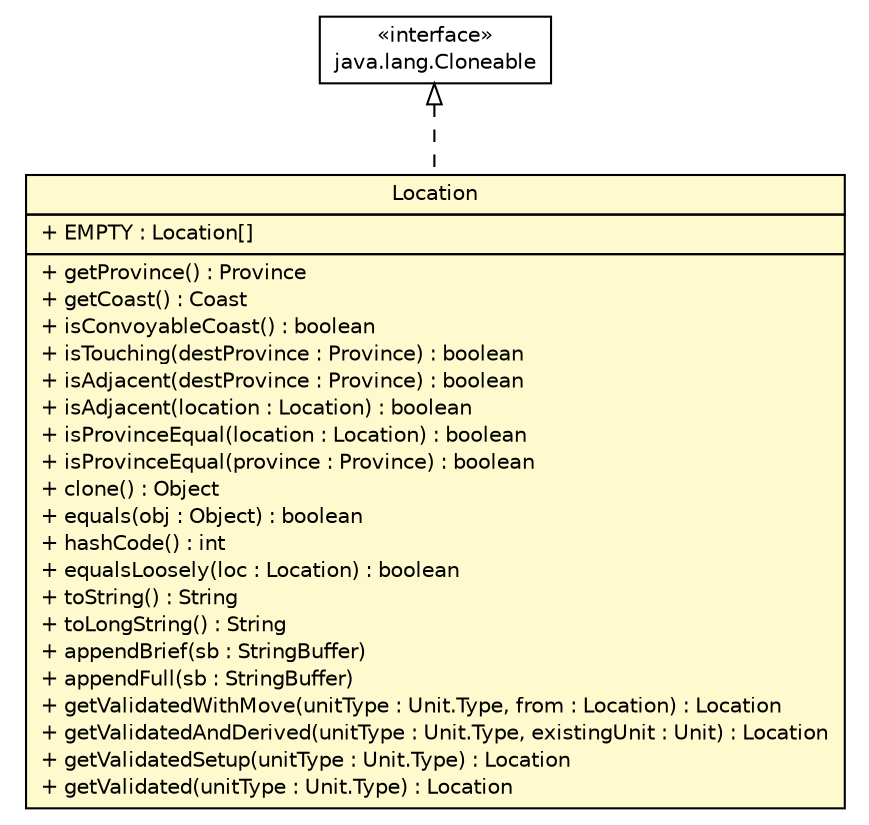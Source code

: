#!/usr/local/bin/dot
#
# Class diagram 
# Generated by UMLGraph version 5.2 (http://www.umlgraph.org/)
#

digraph G {
	edge [fontname="Helvetica",fontsize=10,labelfontname="Helvetica",labelfontsize=10];
	node [fontname="Helvetica",fontsize=10,shape=plaintext];
	nodesep=0.25;
	ranksep=0.5;
	// dip.world.Location
	c7055 [label=<<table title="dip.world.Location" border="0" cellborder="1" cellspacing="0" cellpadding="2" port="p" bgcolor="lemonChiffon" href="./Location.html">
		<tr><td><table border="0" cellspacing="0" cellpadding="1">
<tr><td align="center" balign="center"> Location </td></tr>
		</table></td></tr>
		<tr><td><table border="0" cellspacing="0" cellpadding="1">
<tr><td align="left" balign="left"> + EMPTY : Location[] </td></tr>
		</table></td></tr>
		<tr><td><table border="0" cellspacing="0" cellpadding="1">
<tr><td align="left" balign="left"> + getProvince() : Province </td></tr>
<tr><td align="left" balign="left"> + getCoast() : Coast </td></tr>
<tr><td align="left" balign="left"> + isConvoyableCoast() : boolean </td></tr>
<tr><td align="left" balign="left"> + isTouching(destProvince : Province) : boolean </td></tr>
<tr><td align="left" balign="left"> + isAdjacent(destProvince : Province) : boolean </td></tr>
<tr><td align="left" balign="left"> + isAdjacent(location : Location) : boolean </td></tr>
<tr><td align="left" balign="left"> + isProvinceEqual(location : Location) : boolean </td></tr>
<tr><td align="left" balign="left"> + isProvinceEqual(province : Province) : boolean </td></tr>
<tr><td align="left" balign="left"> + clone() : Object </td></tr>
<tr><td align="left" balign="left"> + equals(obj : Object) : boolean </td></tr>
<tr><td align="left" balign="left"> + hashCode() : int </td></tr>
<tr><td align="left" balign="left"> + equalsLoosely(loc : Location) : boolean </td></tr>
<tr><td align="left" balign="left"> + toString() : String </td></tr>
<tr><td align="left" balign="left"> + toLongString() : String </td></tr>
<tr><td align="left" balign="left"> + appendBrief(sb : StringBuffer) </td></tr>
<tr><td align="left" balign="left"> + appendFull(sb : StringBuffer) </td></tr>
<tr><td align="left" balign="left"> + getValidatedWithMove(unitType : Unit.Type, from : Location) : Location </td></tr>
<tr><td align="left" balign="left"> + getValidatedAndDerived(unitType : Unit.Type, existingUnit : Unit) : Location </td></tr>
<tr><td align="left" balign="left"> + getValidatedSetup(unitType : Unit.Type) : Location </td></tr>
<tr><td align="left" balign="left"> + getValidated(unitType : Unit.Type) : Location </td></tr>
		</table></td></tr>
		</table>>, fontname="Helvetica", fontcolor="black", fontsize=10.0];
	//dip.world.Location implements java.lang.Cloneable
	c7102:p -> c7055:p [dir=back,arrowtail=empty,style=dashed];
	// java.lang.Cloneable
	c7102 [label=<<table title="java.lang.Cloneable" border="0" cellborder="1" cellspacing="0" cellpadding="2" port="p" href="http://java.sun.com/j2se/1.4.2/docs/api/java/lang/Cloneable.html">
		<tr><td><table border="0" cellspacing="0" cellpadding="1">
<tr><td align="center" balign="center"> &#171;interface&#187; </td></tr>
<tr><td align="center" balign="center"> java.lang.Cloneable </td></tr>
		</table></td></tr>
		</table>>, fontname="Helvetica", fontcolor="black", fontsize=10.0];
}

